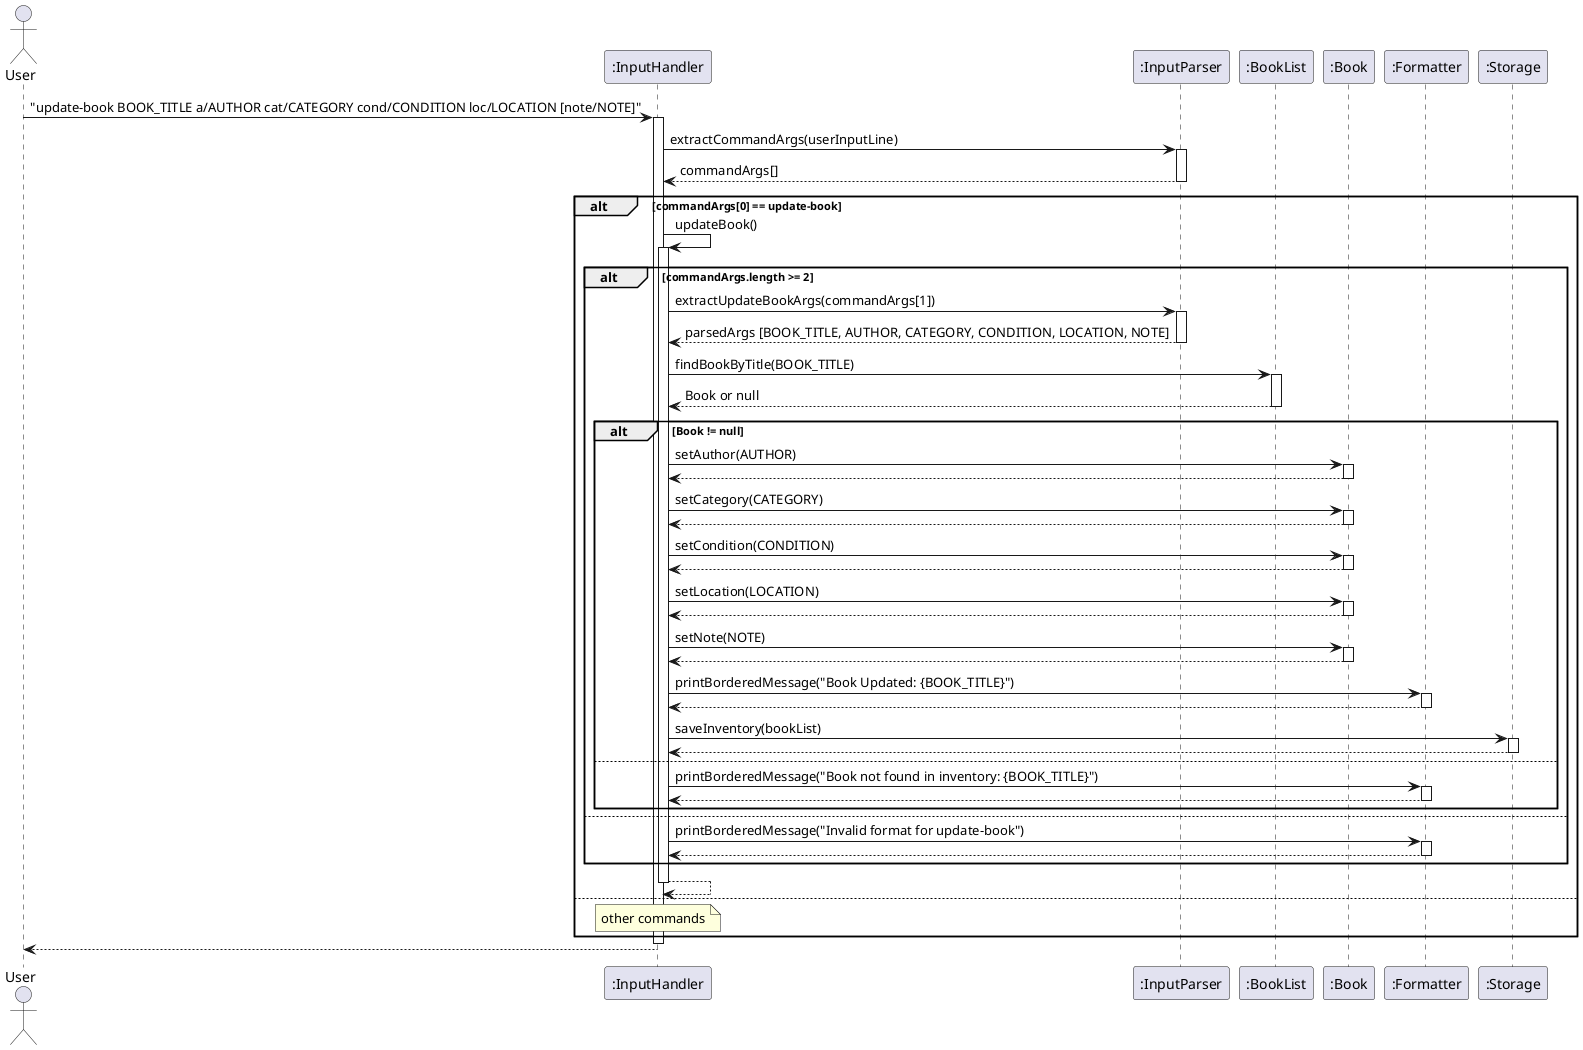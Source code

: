 @startuml
actor User
participant InputHandler as ":InputHandler"
participant InputParser as ":InputParser"
participant BookList as ":BookList"
participant Book as ":Book"
participant Formatter as ":Formatter"
participant Storage as ":Storage"

User -> InputHandler: "update-book BOOK_TITLE a/AUTHOR cat/CATEGORY cond/CONDITION loc/LOCATION [note/NOTE]"
activate InputHandler

InputHandler -> InputParser: extractCommandArgs(userInputLine)
activate InputParser

InputParser --> InputHandler: commandArgs[]
deactivate InputParser

alt commandArgs[0] == update-book
    InputHandler -> InputHandler : updateBook()
    activate InputHandler

alt commandArgs.length >= 2
    InputHandler -> InputParser: extractUpdateBookArgs(commandArgs[1])
    activate InputParser

    InputParser --> InputHandler: parsedArgs [BOOK_TITLE, AUTHOR, CATEGORY, CONDITION, LOCATION, NOTE]
    deactivate InputParser

    InputHandler -> BookList: findBookByTitle(BOOK_TITLE)
    activate BookList

    BookList --> InputHandler: Book or null
    deactivate BookList

    alt Book != null
        InputHandler -> Book : setAuthor(AUTHOR)
        activate Book
        Book --> InputHandler
        deactivate Book

        InputHandler -> Book : setCategory(CATEGORY)
        activate Book
        Book --> InputHandler
        deactivate Book
        InputHandler -> Book : setCondition(CONDITION)
        activate Book
        Book --> InputHandler
        deactivate Book
        InputHandler -> Book : setLocation(LOCATION)
        activate Book
        Book --> InputHandler
        deactivate Book
        InputHandler -> Book : setNote(NOTE)
        activate Book
        Book --> InputHandler
        deactivate Book
        

        InputHandler -> Formatter: printBorderedMessage("Book Updated: {BOOK_TITLE}")
        activate Formatter

        Formatter --> InputHandler
        deactivate Formatter

        InputHandler -> Storage: saveInventory(bookList)
        activate Storage

        Storage --> InputHandler
        deactivate Storage


    else
        InputHandler -> Formatter: printBorderedMessage("Book not found in inventory: {BOOK_TITLE}")
        activate Formatter
        Formatter --> InputHandler
        deactivate Formatter
    end

    else
        InputHandler -> Formatter: printBorderedMessage("Invalid format for update-book")
        activate Formatter
        Formatter --> InputHandler
        deactivate Formatter
    end

InputHandler --> InputHandler
deactivate InputHandler

else
    note over InputHandler : other commands
end

deactivate InputHandler
InputHandler --> User
@enduml